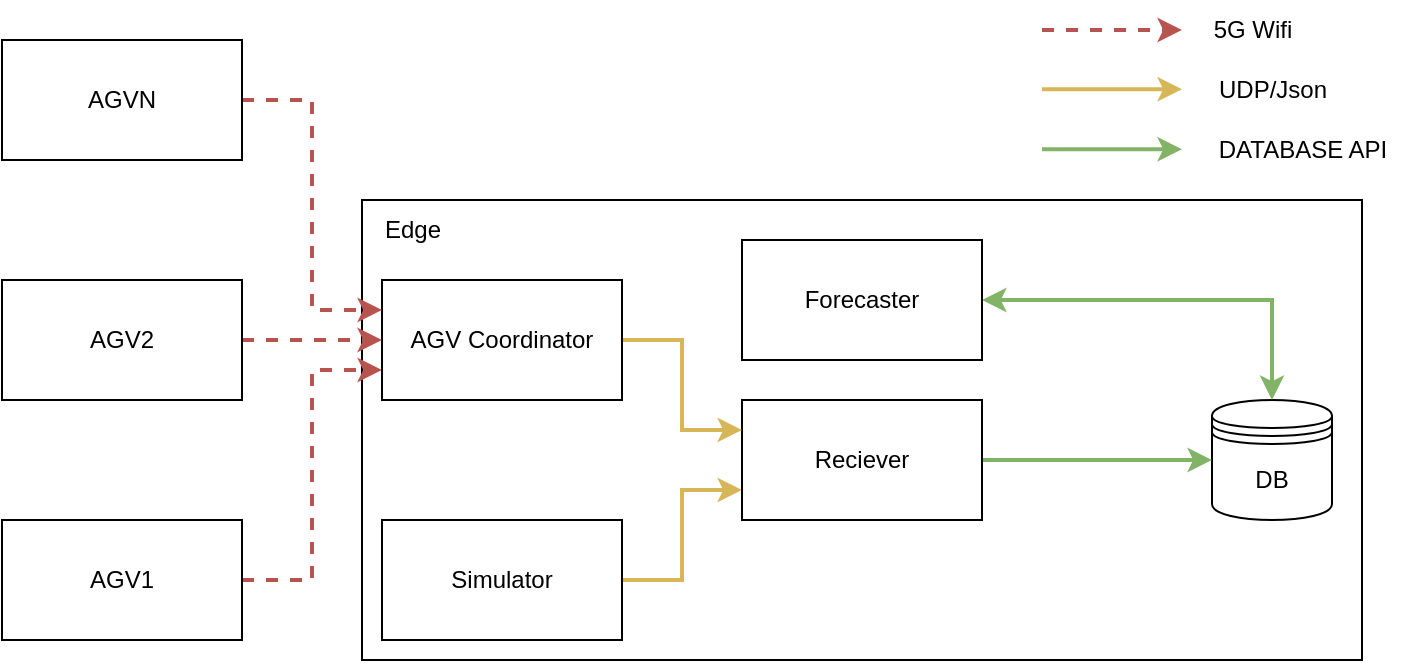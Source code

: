 <mxfile version="21.2.9" type="device">
  <diagram name="Page-1" id="nW0zQwKshQojWD1jGtHU">
    <mxGraphModel dx="1434" dy="780" grid="1" gridSize="10" guides="1" tooltips="1" connect="1" arrows="1" fold="1" page="1" pageScale="1" pageWidth="850" pageHeight="1100" math="0" shadow="0">
      <root>
        <mxCell id="0" />
        <mxCell id="1" parent="0" />
        <mxCell id="kBIsP8xUcOTTKNcCYPv2-2" value="" style="rounded=0;whiteSpace=wrap;html=1;" parent="1" vertex="1">
          <mxGeometry x="220" y="130" width="500" height="230" as="geometry" />
        </mxCell>
        <mxCell id="eJNxwYqaqbKO4reTvLwO-16" style="edgeStyle=orthogonalEdgeStyle;rounded=0;orthogonalLoop=1;jettySize=auto;html=1;entryX=0;entryY=0.75;entryDx=0;entryDy=0;fillColor=#f8cecc;strokeColor=#b85450;strokeWidth=2;dashed=1;" parent="1" source="eJNxwYqaqbKO4reTvLwO-1" target="eJNxwYqaqbKO4reTvLwO-11" edge="1">
          <mxGeometry relative="1" as="geometry" />
        </mxCell>
        <mxCell id="eJNxwYqaqbKO4reTvLwO-1" value="AGV1" style="rounded=0;whiteSpace=wrap;html=1;" parent="1" vertex="1">
          <mxGeometry x="40" y="290" width="120" height="60" as="geometry" />
        </mxCell>
        <mxCell id="eJNxwYqaqbKO4reTvLwO-19" style="edgeStyle=orthogonalEdgeStyle;rounded=0;orthogonalLoop=1;jettySize=auto;html=1;entryX=0;entryY=0.75;entryDx=0;entryDy=0;fillColor=#fff2cc;strokeColor=#d6b656;strokeWidth=2;" parent="1" source="eJNxwYqaqbKO4reTvLwO-2" target="eJNxwYqaqbKO4reTvLwO-5" edge="1">
          <mxGeometry relative="1" as="geometry" />
        </mxCell>
        <mxCell id="eJNxwYqaqbKO4reTvLwO-2" value="Simulator" style="rounded=0;whiteSpace=wrap;html=1;" parent="1" vertex="1">
          <mxGeometry x="230" y="290" width="120" height="60" as="geometry" />
        </mxCell>
        <mxCell id="eJNxwYqaqbKO4reTvLwO-4" value="DB" style="shape=datastore;whiteSpace=wrap;html=1;" parent="1" vertex="1">
          <mxGeometry x="645" y="230" width="60" height="60" as="geometry" />
        </mxCell>
        <mxCell id="eJNxwYqaqbKO4reTvLwO-8" style="edgeStyle=orthogonalEdgeStyle;rounded=0;orthogonalLoop=1;jettySize=auto;html=1;entryX=0;entryY=0.5;entryDx=0;entryDy=0;fillColor=#d5e8d4;strokeColor=#82b366;strokeWidth=2;" parent="1" source="eJNxwYqaqbKO4reTvLwO-5" target="eJNxwYqaqbKO4reTvLwO-4" edge="1">
          <mxGeometry relative="1" as="geometry" />
        </mxCell>
        <mxCell id="eJNxwYqaqbKO4reTvLwO-5" value="Reciever" style="rounded=0;whiteSpace=wrap;html=1;" parent="1" vertex="1">
          <mxGeometry x="410" y="230" width="120" height="60" as="geometry" />
        </mxCell>
        <mxCell id="eJNxwYqaqbKO4reTvLwO-17" style="edgeStyle=orthogonalEdgeStyle;rounded=0;orthogonalLoop=1;jettySize=auto;html=1;entryX=0;entryY=0.25;entryDx=0;entryDy=0;fillColor=#fff2cc;strokeColor=#d6b656;strokeWidth=2;" parent="1" source="eJNxwYqaqbKO4reTvLwO-11" target="eJNxwYqaqbKO4reTvLwO-5" edge="1">
          <mxGeometry relative="1" as="geometry" />
        </mxCell>
        <mxCell id="eJNxwYqaqbKO4reTvLwO-11" value="AGV Coordinator" style="rounded=0;whiteSpace=wrap;html=1;" parent="1" vertex="1">
          <mxGeometry x="230" y="170" width="120" height="60" as="geometry" />
        </mxCell>
        <mxCell id="eJNxwYqaqbKO4reTvLwO-15" style="edgeStyle=orthogonalEdgeStyle;rounded=0;orthogonalLoop=1;jettySize=auto;html=1;fillColor=#f8cecc;strokeColor=#b85450;strokeWidth=2;dashed=1;" parent="1" source="eJNxwYqaqbKO4reTvLwO-12" target="eJNxwYqaqbKO4reTvLwO-11" edge="1">
          <mxGeometry relative="1" as="geometry" />
        </mxCell>
        <mxCell id="eJNxwYqaqbKO4reTvLwO-12" value="AGV2" style="rounded=0;whiteSpace=wrap;html=1;" parent="1" vertex="1">
          <mxGeometry x="40" y="170" width="120" height="60" as="geometry" />
        </mxCell>
        <mxCell id="eJNxwYqaqbKO4reTvLwO-14" style="edgeStyle=orthogonalEdgeStyle;rounded=0;orthogonalLoop=1;jettySize=auto;html=1;entryX=0;entryY=0.25;entryDx=0;entryDy=0;fillColor=#f8cecc;strokeColor=#b85450;strokeWidth=2;dashed=1;" parent="1" source="eJNxwYqaqbKO4reTvLwO-13" target="eJNxwYqaqbKO4reTvLwO-11" edge="1">
          <mxGeometry relative="1" as="geometry" />
        </mxCell>
        <mxCell id="eJNxwYqaqbKO4reTvLwO-13" value="AGVN" style="rounded=0;whiteSpace=wrap;html=1;" parent="1" vertex="1">
          <mxGeometry x="40" y="50" width="120" height="60" as="geometry" />
        </mxCell>
        <mxCell id="eJNxwYqaqbKO4reTvLwO-20" value="" style="endArrow=classic;html=1;rounded=0;fillColor=#f8cecc;strokeColor=#b85450;strokeWidth=2;dashed=1;" parent="1" edge="1">
          <mxGeometry width="50" height="50" relative="1" as="geometry">
            <mxPoint x="560" y="45" as="sourcePoint" />
            <mxPoint x="630" y="45" as="targetPoint" />
          </mxGeometry>
        </mxCell>
        <mxCell id="eJNxwYqaqbKO4reTvLwO-21" value="" style="endArrow=classic;html=1;rounded=0;fillColor=#fff2cc;strokeColor=#d6b656;strokeWidth=2;" parent="1" edge="1">
          <mxGeometry width="50" height="50" relative="1" as="geometry">
            <mxPoint x="560" y="74.66" as="sourcePoint" />
            <mxPoint x="630" y="74.66" as="targetPoint" />
          </mxGeometry>
        </mxCell>
        <mxCell id="eJNxwYqaqbKO4reTvLwO-22" value="5G Wifi" style="text;html=1;align=center;verticalAlign=middle;resizable=0;points=[];autosize=1;strokeColor=none;fillColor=none;" parent="1" vertex="1">
          <mxGeometry x="635" y="30" width="60" height="30" as="geometry" />
        </mxCell>
        <mxCell id="eJNxwYqaqbKO4reTvLwO-23" value="UDP/Json" style="text;html=1;align=center;verticalAlign=middle;resizable=0;points=[];autosize=1;strokeColor=none;fillColor=none;" parent="1" vertex="1">
          <mxGeometry x="635" y="60" width="80" height="30" as="geometry" />
        </mxCell>
        <mxCell id="8hP6NMzS2aRU1-y47p0W-1" value="" style="endArrow=classic;html=1;rounded=0;fillColor=#d5e8d4;strokeColor=#82b366;strokeWidth=2;" parent="1" edge="1">
          <mxGeometry width="50" height="50" relative="1" as="geometry">
            <mxPoint x="560" y="104.66" as="sourcePoint" />
            <mxPoint x="630" y="104.66" as="targetPoint" />
          </mxGeometry>
        </mxCell>
        <mxCell id="8hP6NMzS2aRU1-y47p0W-2" value="DATABASE API" style="text;html=1;align=center;verticalAlign=middle;resizable=0;points=[];autosize=1;strokeColor=none;fillColor=none;" parent="1" vertex="1">
          <mxGeometry x="635" y="90" width="110" height="30" as="geometry" />
        </mxCell>
        <mxCell id="8hP6NMzS2aRU1-y47p0W-3" value="Edge" style="text;html=1;align=center;verticalAlign=middle;resizable=0;points=[];autosize=1;strokeColor=none;fillColor=none;" parent="1" vertex="1">
          <mxGeometry x="220" y="130" width="50" height="30" as="geometry" />
        </mxCell>
        <mxCell id="dH_mUMCcRRAtVHNhpuTd-2" style="edgeStyle=orthogonalEdgeStyle;rounded=0;orthogonalLoop=1;jettySize=auto;html=1;entryX=0.5;entryY=0;entryDx=0;entryDy=0;startArrow=classic;startFill=1;fillColor=#d5e8d4;strokeColor=#82b366;strokeWidth=2;" edge="1" parent="1" source="dH_mUMCcRRAtVHNhpuTd-1" target="eJNxwYqaqbKO4reTvLwO-4">
          <mxGeometry relative="1" as="geometry" />
        </mxCell>
        <mxCell id="dH_mUMCcRRAtVHNhpuTd-1" value="Forecaster" style="rounded=0;whiteSpace=wrap;html=1;" vertex="1" parent="1">
          <mxGeometry x="410" y="150" width="120" height="60" as="geometry" />
        </mxCell>
      </root>
    </mxGraphModel>
  </diagram>
</mxfile>

